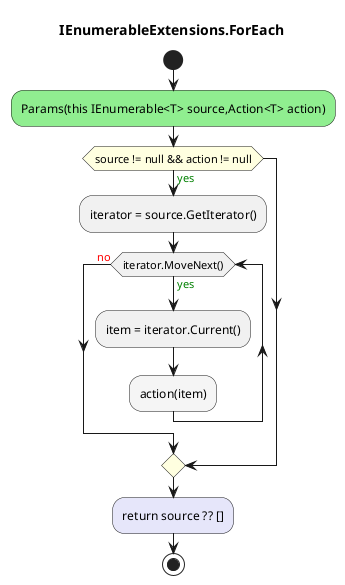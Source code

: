 @startuml IEnumerableExtensions.ForEach
title IEnumerableExtensions.ForEach
start
#LightGreen:Params(this IEnumerable<T> source,Action<T> action);
#LightYellow:if (source != null && action != null) then (<color:green>yes)
        :iterator = source.GetIterator();
        while (iterator.MoveNext()) is (<color:green>yes)
        :item = iterator.Current();
                            #WhiteSmoke:action(item);
        endwhile (<color:red>no)
endif
#Lavender:return source ?? [];
stop
@enduml
